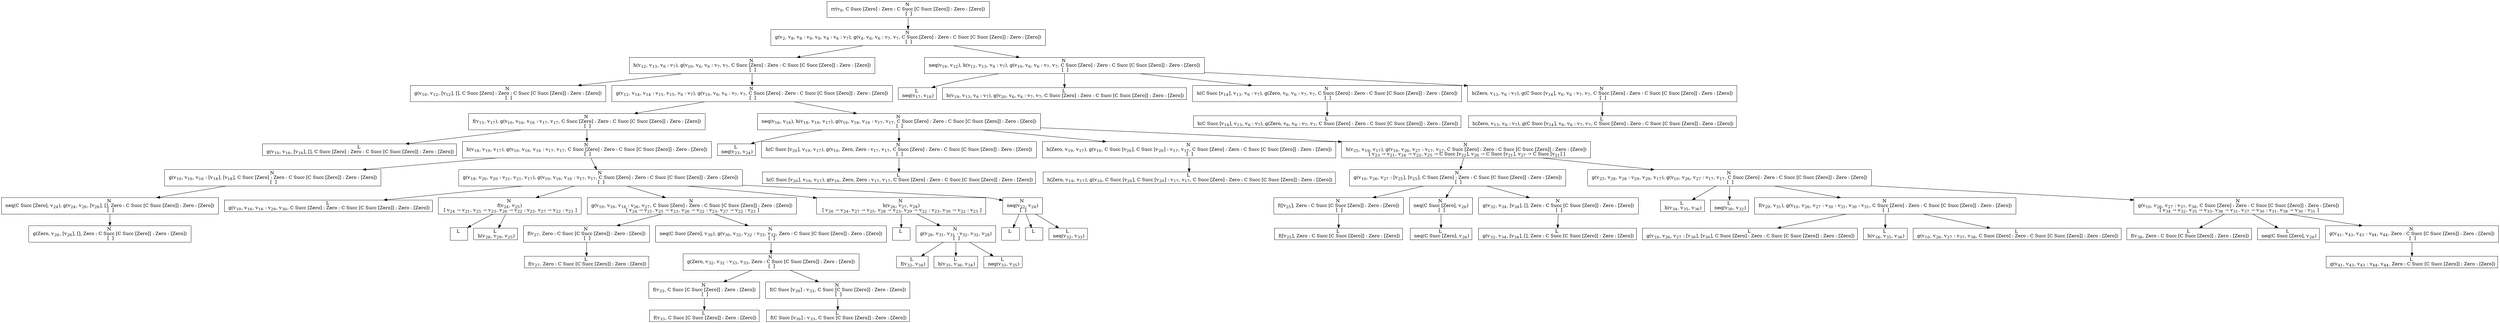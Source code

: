 digraph {
    graph [rankdir=TB
          ,bgcolor=transparent];
    node [shape=box
         ,fillcolor=white
         ,style=filled];
    0 [label=<N <BR/> rr(v<SUB>0</SUB>, C Succ [Zero] : Zero : C Succ [C Succ [Zero]] : Zero : [Zero]) <BR/>  [  ] >];
    1 [label=<N <BR/> g(v<SUB>2</SUB>, v<SUB>8</SUB>, v<SUB>8</SUB> : v<SUB>9</SUB>, v<SUB>9</SUB>, v<SUB>4</SUB> : v<SUB>6</SUB> : v<SUB>7</SUB>), g(v<SUB>4</SUB>, v<SUB>6</SUB>, v<SUB>6</SUB> : v<SUB>7</SUB>, v<SUB>7</SUB>, C Succ [Zero] : Zero : C Succ [C Succ [Zero]] : Zero : [Zero]) <BR/>  [  ] >];
    2 [label=<N <BR/> h(v<SUB>12</SUB>, v<SUB>13</SUB>, v<SUB>6</SUB> : v<SUB>7</SUB>), g(v<SUB>10</SUB>, v<SUB>6</SUB>, v<SUB>6</SUB> : v<SUB>7</SUB>, v<SUB>7</SUB>, C Succ [Zero] : Zero : C Succ [C Succ [Zero]] : Zero : [Zero]) <BR/>  [  ] >];
    3 [label=<N <BR/> neq(v<SUB>10</SUB>, v<SUB>12</SUB>), h(v<SUB>12</SUB>, v<SUB>13</SUB>, v<SUB>6</SUB> : v<SUB>7</SUB>), g(v<SUB>10</SUB>, v<SUB>6</SUB>, v<SUB>6</SUB> : v<SUB>7</SUB>, v<SUB>7</SUB>, C Succ [Zero] : Zero : C Succ [C Succ [Zero]] : Zero : [Zero]) <BR/>  [  ] >];
    4 [label=<N <BR/> g(v<SUB>10</SUB>, v<SUB>12</SUB>, [v<SUB>12</SUB>], [], C Succ [Zero] : Zero : C Succ [C Succ [Zero]] : Zero : [Zero]) <BR/>  [  ] >];
    5 [label=<N <BR/> g(v<SUB>12</SUB>, v<SUB>14</SUB>, v<SUB>14</SUB> : v<SUB>15</SUB>, v<SUB>15</SUB>, v<SUB>6</SUB> : v<SUB>7</SUB>), g(v<SUB>10</SUB>, v<SUB>6</SUB>, v<SUB>6</SUB> : v<SUB>7</SUB>, v<SUB>7</SUB>, C Succ [Zero] : Zero : C Succ [C Succ [Zero]] : Zero : [Zero]) <BR/>  [  ] >];
    6 [label=<N <BR/> f(v<SUB>15</SUB>, v<SUB>17</SUB>), g(v<SUB>10</SUB>, v<SUB>16</SUB>, v<SUB>16</SUB> : v<SUB>17</SUB>, v<SUB>17</SUB>, C Succ [Zero] : Zero : C Succ [C Succ [Zero]] : Zero : [Zero]) <BR/>  [  ] >];
    7 [label=<N <BR/> neq(v<SUB>16</SUB>, v<SUB>18</SUB>), h(v<SUB>18</SUB>, v<SUB>19</SUB>, v<SUB>17</SUB>), g(v<SUB>10</SUB>, v<SUB>16</SUB>, v<SUB>16</SUB> : v<SUB>17</SUB>, v<SUB>17</SUB>, C Succ [Zero] : Zero : C Succ [C Succ [Zero]] : Zero : [Zero]) <BR/>  [  ] >];
    8 [label=<L <BR/> g(v<SUB>10</SUB>, v<SUB>16</SUB>, [v<SUB>16</SUB>], [], C Succ [Zero] : Zero : C Succ [C Succ [Zero]] : Zero : [Zero])>];
    9 [label=<N <BR/> h(v<SUB>18</SUB>, v<SUB>19</SUB>, v<SUB>17</SUB>), g(v<SUB>10</SUB>, v<SUB>16</SUB>, v<SUB>16</SUB> : v<SUB>17</SUB>, v<SUB>17</SUB>, C Succ [Zero] : Zero : C Succ [C Succ [Zero]] : Zero : [Zero]) <BR/>  [  ] >];
    10 [label=<N <BR/> g(v<SUB>10</SUB>, v<SUB>16</SUB>, v<SUB>16</SUB> : [v<SUB>18</SUB>], [v<SUB>18</SUB>], C Succ [Zero] : Zero : C Succ [C Succ [Zero]] : Zero : [Zero]) <BR/>  [  ] >];
    11 [label=<N <BR/> g(v<SUB>18</SUB>, v<SUB>20</SUB>, v<SUB>20</SUB> : v<SUB>21</SUB>, v<SUB>21</SUB>, v<SUB>17</SUB>), g(v<SUB>10</SUB>, v<SUB>16</SUB>, v<SUB>16</SUB> : v<SUB>17</SUB>, v<SUB>17</SUB>, C Succ [Zero] : Zero : C Succ [C Succ [Zero]] : Zero : [Zero]) <BR/>  [  ] >];
    12 [label=<N <BR/> neq(C Succ [Zero], v<SUB>24</SUB>), g(v<SUB>24</SUB>, v<SUB>26</SUB>, [v<SUB>26</SUB>], [], Zero : C Succ [C Succ [Zero]] : Zero : [Zero]) <BR/>  [  ] >];
    13 [label=<N <BR/> g(Zero, v<SUB>26</SUB>, [v<SUB>26</SUB>], [], Zero : C Succ [C Succ [Zero]] : Zero : [Zero]) <BR/>  [  ] >];
    14 [label=<L <BR/> g(v<SUB>10</SUB>, v<SUB>16</SUB>, v<SUB>16</SUB> : v<SUB>29</SUB>, v<SUB>30</SUB>, C Succ [Zero] : Zero : C Succ [C Succ [Zero]] : Zero : [Zero])>];
    15 [label=<N <BR/> f(v<SUB>24</SUB>, v<SUB>25</SUB>) <BR/>  [ v<SUB>24</SUB> &rarr; v<SUB>21</SUB>, v<SUB>25</SUB> &rarr; v<SUB>23</SUB>, v<SUB>26</SUB> &rarr; v<SUB>22</SUB> : v<SUB>23</SUB>, v<SUB>27</SUB> &rarr; v<SUB>22</SUB> : v<SUB>23</SUB> ] >];
    16 [label=<N <BR/> g(v<SUB>10</SUB>, v<SUB>16</SUB>, v<SUB>16</SUB> : v<SUB>26</SUB>, v<SUB>27</SUB>, C Succ [Zero] : Zero : C Succ [C Succ [Zero]] : Zero : [Zero]) <BR/>  [ v<SUB>24</SUB> &rarr; v<SUB>21</SUB>, v<SUB>25</SUB> &rarr; v<SUB>23</SUB>, v<SUB>26</SUB> &rarr; v<SUB>22</SUB> : v<SUB>23</SUB>, v<SUB>27</SUB> &rarr; v<SUB>22</SUB> : v<SUB>23</SUB> ] >];
    17 [label=<N <BR/> h(v<SUB>26</SUB>, v<SUB>27</SUB>, v<SUB>28</SUB>) <BR/>  [ v<SUB>26</SUB> &rarr; v<SUB>24</SUB>, v<SUB>27</SUB> &rarr; v<SUB>25</SUB>, v<SUB>28</SUB> &rarr; v<SUB>23</SUB>, v<SUB>29</SUB> &rarr; v<SUB>22</SUB> : v<SUB>23</SUB>, v<SUB>30</SUB> &rarr; v<SUB>22</SUB> : v<SUB>23</SUB> ] >];
    18 [label=<N <BR/> neq(v<SUB>22</SUB>, v<SUB>24</SUB>) <BR/>  [  ] >];
    19 [label=<L <BR/> >];
    20 [label=<L <BR/> h(v<SUB>28</SUB>, v<SUB>29</SUB>, v<SUB>25</SUB>)>];
    21 [label=<N <BR/> f(v<SUB>27</SUB>, Zero : C Succ [C Succ [Zero]] : Zero : [Zero]) <BR/>  [  ] >];
    22 [label=<N <BR/> neq(C Succ [Zero], v<SUB>30</SUB>), g(v<SUB>30</SUB>, v<SUB>32</SUB>, v<SUB>32</SUB> : v<SUB>33</SUB>, v<SUB>33</SUB>, Zero : C Succ [C Succ [Zero]] : Zero : [Zero]) <BR/>  [  ] >];
    23 [label=<L <BR/> f(v<SUB>27</SUB>, Zero : C Succ [C Succ [Zero]] : Zero : [Zero])>];
    24 [label=<N <BR/> g(Zero, v<SUB>32</SUB>, v<SUB>32</SUB> : v<SUB>33</SUB>, v<SUB>33</SUB>, Zero : C Succ [C Succ [Zero]] : Zero : [Zero]) <BR/>  [  ] >];
    25 [label=<N <BR/> f(v<SUB>33</SUB>, C Succ [C Succ [Zero]] : Zero : [Zero]) <BR/>  [  ] >];
    26 [label=<N <BR/> f(C Succ [v<SUB>39</SUB>] : v<SUB>33</SUB>, C Succ [C Succ [Zero]] : Zero : [Zero]) <BR/>  [  ] >];
    27 [label=<L <BR/> f(v<SUB>33</SUB>, C Succ [C Succ [Zero]] : Zero : [Zero])>];
    28 [label=<L <BR/> f(C Succ [v<SUB>39</SUB>] : v<SUB>33</SUB>, C Succ [C Succ [Zero]] : Zero : [Zero])>];
    29 [label=<L <BR/> >];
    30 [label=<N <BR/> g(v<SUB>26</SUB>, v<SUB>31</SUB>, v<SUB>31</SUB> : v<SUB>32</SUB>, v<SUB>32</SUB>, v<SUB>28</SUB>) <BR/>  [  ] >];
    31 [label=<L <BR/> f(v<SUB>32</SUB>, v<SUB>34</SUB>)>];
    32 [label=<L <BR/> h(v<SUB>35</SUB>, v<SUB>36</SUB>, v<SUB>34</SUB>)>];
    33 [label=<L <BR/> neq(v<SUB>33</SUB>, v<SUB>35</SUB>)>];
    34 [label=<L <BR/> >];
    35 [label=<L <BR/> >];
    36 [label=<L <BR/> neq(v<SUB>32</SUB>, v<SUB>33</SUB>)>];
    37 [label=<L <BR/> neq(v<SUB>23</SUB>, v<SUB>24</SUB>)>];
    38 [label=<N <BR/> h(C Succ [v<SUB>20</SUB>], v<SUB>19</SUB>, v<SUB>17</SUB>), g(v<SUB>10</SUB>, Zero, Zero : v<SUB>17</SUB>, v<SUB>17</SUB>, C Succ [Zero] : Zero : C Succ [C Succ [Zero]] : Zero : [Zero]) <BR/>  [  ] >];
    39 [label=<N <BR/> h(Zero, v<SUB>19</SUB>, v<SUB>17</SUB>), g(v<SUB>10</SUB>, C Succ [v<SUB>20</SUB>], C Succ [v<SUB>20</SUB>] : v<SUB>17</SUB>, v<SUB>17</SUB>, C Succ [Zero] : Zero : C Succ [C Succ [Zero]] : Zero : [Zero]) <BR/>  [  ] >];
    40 [label=<N <BR/> h(v<SUB>25</SUB>, v<SUB>19</SUB>, v<SUB>17</SUB>), g(v<SUB>10</SUB>, v<SUB>26</SUB>, v<SUB>27</SUB> : v<SUB>17</SUB>, v<SUB>17</SUB>, C Succ [Zero] : Zero : C Succ [C Succ [Zero]] : Zero : [Zero]) <BR/>  [ v<SUB>23</SUB> &rarr; v<SUB>21</SUB>, v<SUB>24</SUB> &rarr; v<SUB>22</SUB>, v<SUB>25</SUB> &rarr; C Succ [v<SUB>22</SUB>], v<SUB>26</SUB> &rarr; C Succ [v<SUB>21</SUB>], v<SUB>27</SUB> &rarr; C Succ [v<SUB>21</SUB>] ] >];
    41 [label=<L <BR/> h(C Succ [v<SUB>20</SUB>], v<SUB>19</SUB>, v<SUB>17</SUB>), g(v<SUB>10</SUB>, Zero, Zero : v<SUB>17</SUB>, v<SUB>17</SUB>, C Succ [Zero] : Zero : C Succ [C Succ [Zero]] : Zero : [Zero])>];
    42 [label=<L <BR/> h(Zero, v<SUB>19</SUB>, v<SUB>17</SUB>), g(v<SUB>10</SUB>, C Succ [v<SUB>20</SUB>], C Succ [v<SUB>20</SUB>] : v<SUB>17</SUB>, v<SUB>17</SUB>, C Succ [Zero] : Zero : C Succ [C Succ [Zero]] : Zero : [Zero])>];
    43 [label=<N <BR/> g(v<SUB>10</SUB>, v<SUB>26</SUB>, v<SUB>27</SUB> : [v<SUB>25</SUB>], [v<SUB>25</SUB>], C Succ [Zero] : Zero : C Succ [C Succ [Zero]] : Zero : [Zero]) <BR/>  [  ] >];
    44 [label=<N <BR/> g(v<SUB>25</SUB>, v<SUB>28</SUB>, v<SUB>28</SUB> : v<SUB>29</SUB>, v<SUB>29</SUB>, v<SUB>17</SUB>), g(v<SUB>10</SUB>, v<SUB>26</SUB>, v<SUB>27</SUB> : v<SUB>17</SUB>, v<SUB>17</SUB>, C Succ [Zero] : Zero : C Succ [C Succ [Zero]] : Zero : [Zero]) <BR/>  [  ] >];
    45 [label=<N <BR/> f([v<SUB>25</SUB>], Zero : C Succ [C Succ [Zero]] : Zero : [Zero]) <BR/>  [  ] >];
    46 [label=<N <BR/> neq(C Succ [Zero], v<SUB>26</SUB>) <BR/>  [  ] >];
    47 [label=<N <BR/> g(v<SUB>32</SUB>, v<SUB>34</SUB>, [v<SUB>34</SUB>], [], Zero : C Succ [C Succ [Zero]] : Zero : [Zero]) <BR/>  [  ] >];
    48 [label=<L <BR/> f([v<SUB>25</SUB>], Zero : C Succ [C Succ [Zero]] : Zero : [Zero])>];
    49 [label=<L <BR/> neq(C Succ [Zero], v<SUB>26</SUB>)>];
    50 [label=<L <BR/> g(v<SUB>32</SUB>, v<SUB>34</SUB>, [v<SUB>34</SUB>], [], Zero : C Succ [C Succ [Zero]] : Zero : [Zero])>];
    51 [label=<L <BR/> h(v<SUB>34</SUB>, v<SUB>35</SUB>, v<SUB>36</SUB>)>];
    52 [label=<L <BR/> neq(v<SUB>30</SUB>, v<SUB>32</SUB>)>];
    53 [label=<N <BR/> f(v<SUB>29</SUB>, v<SUB>31</SUB>), g(v<SUB>10</SUB>, v<SUB>26</SUB>, v<SUB>27</SUB> : v<SUB>30</SUB> : v<SUB>31</SUB>, v<SUB>30</SUB> : v<SUB>31</SUB>, C Succ [Zero] : Zero : C Succ [C Succ [Zero]] : Zero : [Zero]) <BR/>  [  ] >];
    54 [label=<N <BR/> g(v<SUB>10</SUB>, v<SUB>26</SUB>, v<SUB>27</SUB> : v<SUB>37</SUB>, v<SUB>38</SUB>, C Succ [Zero] : Zero : C Succ [C Succ [Zero]] : Zero : [Zero]) <BR/>  [ v<SUB>34</SUB> &rarr; v<SUB>32</SUB>, v<SUB>35</SUB> &rarr; v<SUB>33</SUB>, v<SUB>36</SUB> &rarr; v<SUB>31</SUB>, v<SUB>37</SUB> &rarr; v<SUB>30</SUB> : v<SUB>31</SUB>, v<SUB>38</SUB> &rarr; v<SUB>30</SUB> : v<SUB>31</SUB> ] >];
    55 [label=<L <BR/> g(v<SUB>10</SUB>, v<SUB>26</SUB>, v<SUB>27</SUB> : [v<SUB>30</SUB>], [v<SUB>30</SUB>], C Succ [Zero] : Zero : C Succ [C Succ [Zero]] : Zero : [Zero])>];
    56 [label=<L <BR/> h(v<SUB>34</SUB>, v<SUB>35</SUB>, v<SUB>36</SUB>)>];
    57 [label=<L <BR/> g(v<SUB>10</SUB>, v<SUB>26</SUB>, v<SUB>27</SUB> : v<SUB>37</SUB>, v<SUB>38</SUB>, C Succ [Zero] : Zero : C Succ [C Succ [Zero]] : Zero : [Zero])>];
    58 [label=<L <BR/> f(v<SUB>38</SUB>, Zero : C Succ [C Succ [Zero]] : Zero : [Zero])>];
    59 [label=<L <BR/> neq(C Succ [Zero], v<SUB>26</SUB>)>];
    60 [label=<N <BR/> g(v<SUB>41</SUB>, v<SUB>43</SUB>, v<SUB>43</SUB> : v<SUB>44</SUB>, v<SUB>44</SUB>, Zero : C Succ [C Succ [Zero]] : Zero : [Zero]) <BR/>  [  ] >];
    61 [label=<L <BR/> g(v<SUB>41</SUB>, v<SUB>43</SUB>, v<SUB>43</SUB> : v<SUB>44</SUB>, v<SUB>44</SUB>, Zero : C Succ [C Succ [Zero]] : Zero : [Zero])>];
    62 [label=<L <BR/> neq(v<SUB>17</SUB>, v<SUB>18</SUB>)>];
    63 [label=<L <BR/> h(v<SUB>19</SUB>, v<SUB>13</SUB>, v<SUB>6</SUB> : v<SUB>7</SUB>), g(v<SUB>20</SUB>, v<SUB>6</SUB>, v<SUB>6</SUB> : v<SUB>7</SUB>, v<SUB>7</SUB>, C Succ [Zero] : Zero : C Succ [C Succ [Zero]] : Zero : [Zero])>];
    64 [label=<N <BR/> h(C Succ [v<SUB>14</SUB>], v<SUB>13</SUB>, v<SUB>6</SUB> : v<SUB>7</SUB>), g(Zero, v<SUB>6</SUB>, v<SUB>6</SUB> : v<SUB>7</SUB>, v<SUB>7</SUB>, C Succ [Zero] : Zero : C Succ [C Succ [Zero]] : Zero : [Zero]) <BR/>  [  ] >];
    65 [label=<N <BR/> h(Zero, v<SUB>13</SUB>, v<SUB>6</SUB> : v<SUB>7</SUB>), g(C Succ [v<SUB>14</SUB>], v<SUB>6</SUB>, v<SUB>6</SUB> : v<SUB>7</SUB>, v<SUB>7</SUB>, C Succ [Zero] : Zero : C Succ [C Succ [Zero]] : Zero : [Zero]) <BR/>  [  ] >];
    66 [label=<L <BR/> h(C Succ [v<SUB>14</SUB>], v<SUB>13</SUB>, v<SUB>6</SUB> : v<SUB>7</SUB>), g(Zero, v<SUB>6</SUB>, v<SUB>6</SUB> : v<SUB>7</SUB>, v<SUB>7</SUB>, C Succ [Zero] : Zero : C Succ [C Succ [Zero]] : Zero : [Zero])>];
    67 [label=<L <BR/> h(Zero, v<SUB>13</SUB>, v<SUB>6</SUB> : v<SUB>7</SUB>), g(C Succ [v<SUB>14</SUB>], v<SUB>6</SUB>, v<SUB>6</SUB> : v<SUB>7</SUB>, v<SUB>7</SUB>, C Succ [Zero] : Zero : C Succ [C Succ [Zero]] : Zero : [Zero])>];
    0 -> 1 [label=""];
    1 -> 2 [label=""];
    1 -> 3 [label=""];
    2 -> 4 [label=""];
    2 -> 5 [label=""];
    3 -> 62 [label=""];
    3 -> 63 [label=""];
    3 -> 64 [label=""];
    3 -> 65 [label=""];
    5 -> 6 [label=""];
    5 -> 7 [label=""];
    6 -> 8 [label=""];
    6 -> 9 [label=""];
    7 -> 37 [label=""];
    7 -> 38 [label=""];
    7 -> 39 [label=""];
    7 -> 40 [label=""];
    9 -> 10 [label=""];
    9 -> 11 [label=""];
    10 -> 12 [label=""];
    11 -> 14 [label=""];
    11 -> 15 [label=""];
    11 -> 16 [label=""];
    11 -> 17 [label=""];
    11 -> 18 [label=""];
    12 -> 13 [label=""];
    15 -> 19 [label=""];
    15 -> 20 [label=""];
    16 -> 21 [label=""];
    16 -> 22 [label=""];
    17 -> 29 [label=""];
    17 -> 30 [label=""];
    18 -> 34 [label=""];
    18 -> 35 [label=""];
    18 -> 36 [label=""];
    21 -> 23 [label=""];
    22 -> 24 [label=""];
    24 -> 25 [label=""];
    24 -> 26 [label=""];
    25 -> 27 [label=""];
    26 -> 28 [label=""];
    30 -> 31 [label=""];
    30 -> 32 [label=""];
    30 -> 33 [label=""];
    38 -> 41 [label=""];
    39 -> 42 [label=""];
    40 -> 43 [label=""];
    40 -> 44 [label=""];
    43 -> 45 [label=""];
    43 -> 46 [label=""];
    43 -> 47 [label=""];
    44 -> 51 [label=""];
    44 -> 52 [label=""];
    44 -> 53 [label=""];
    44 -> 54 [label=""];
    45 -> 48 [label=""];
    46 -> 49 [label=""];
    47 -> 50 [label=""];
    53 -> 55 [label=""];
    53 -> 56 [label=""];
    53 -> 57 [label=""];
    54 -> 58 [label=""];
    54 -> 59 [label=""];
    54 -> 60 [label=""];
    60 -> 61 [label=""];
    64 -> 66 [label=""];
    65 -> 67 [label=""];
}